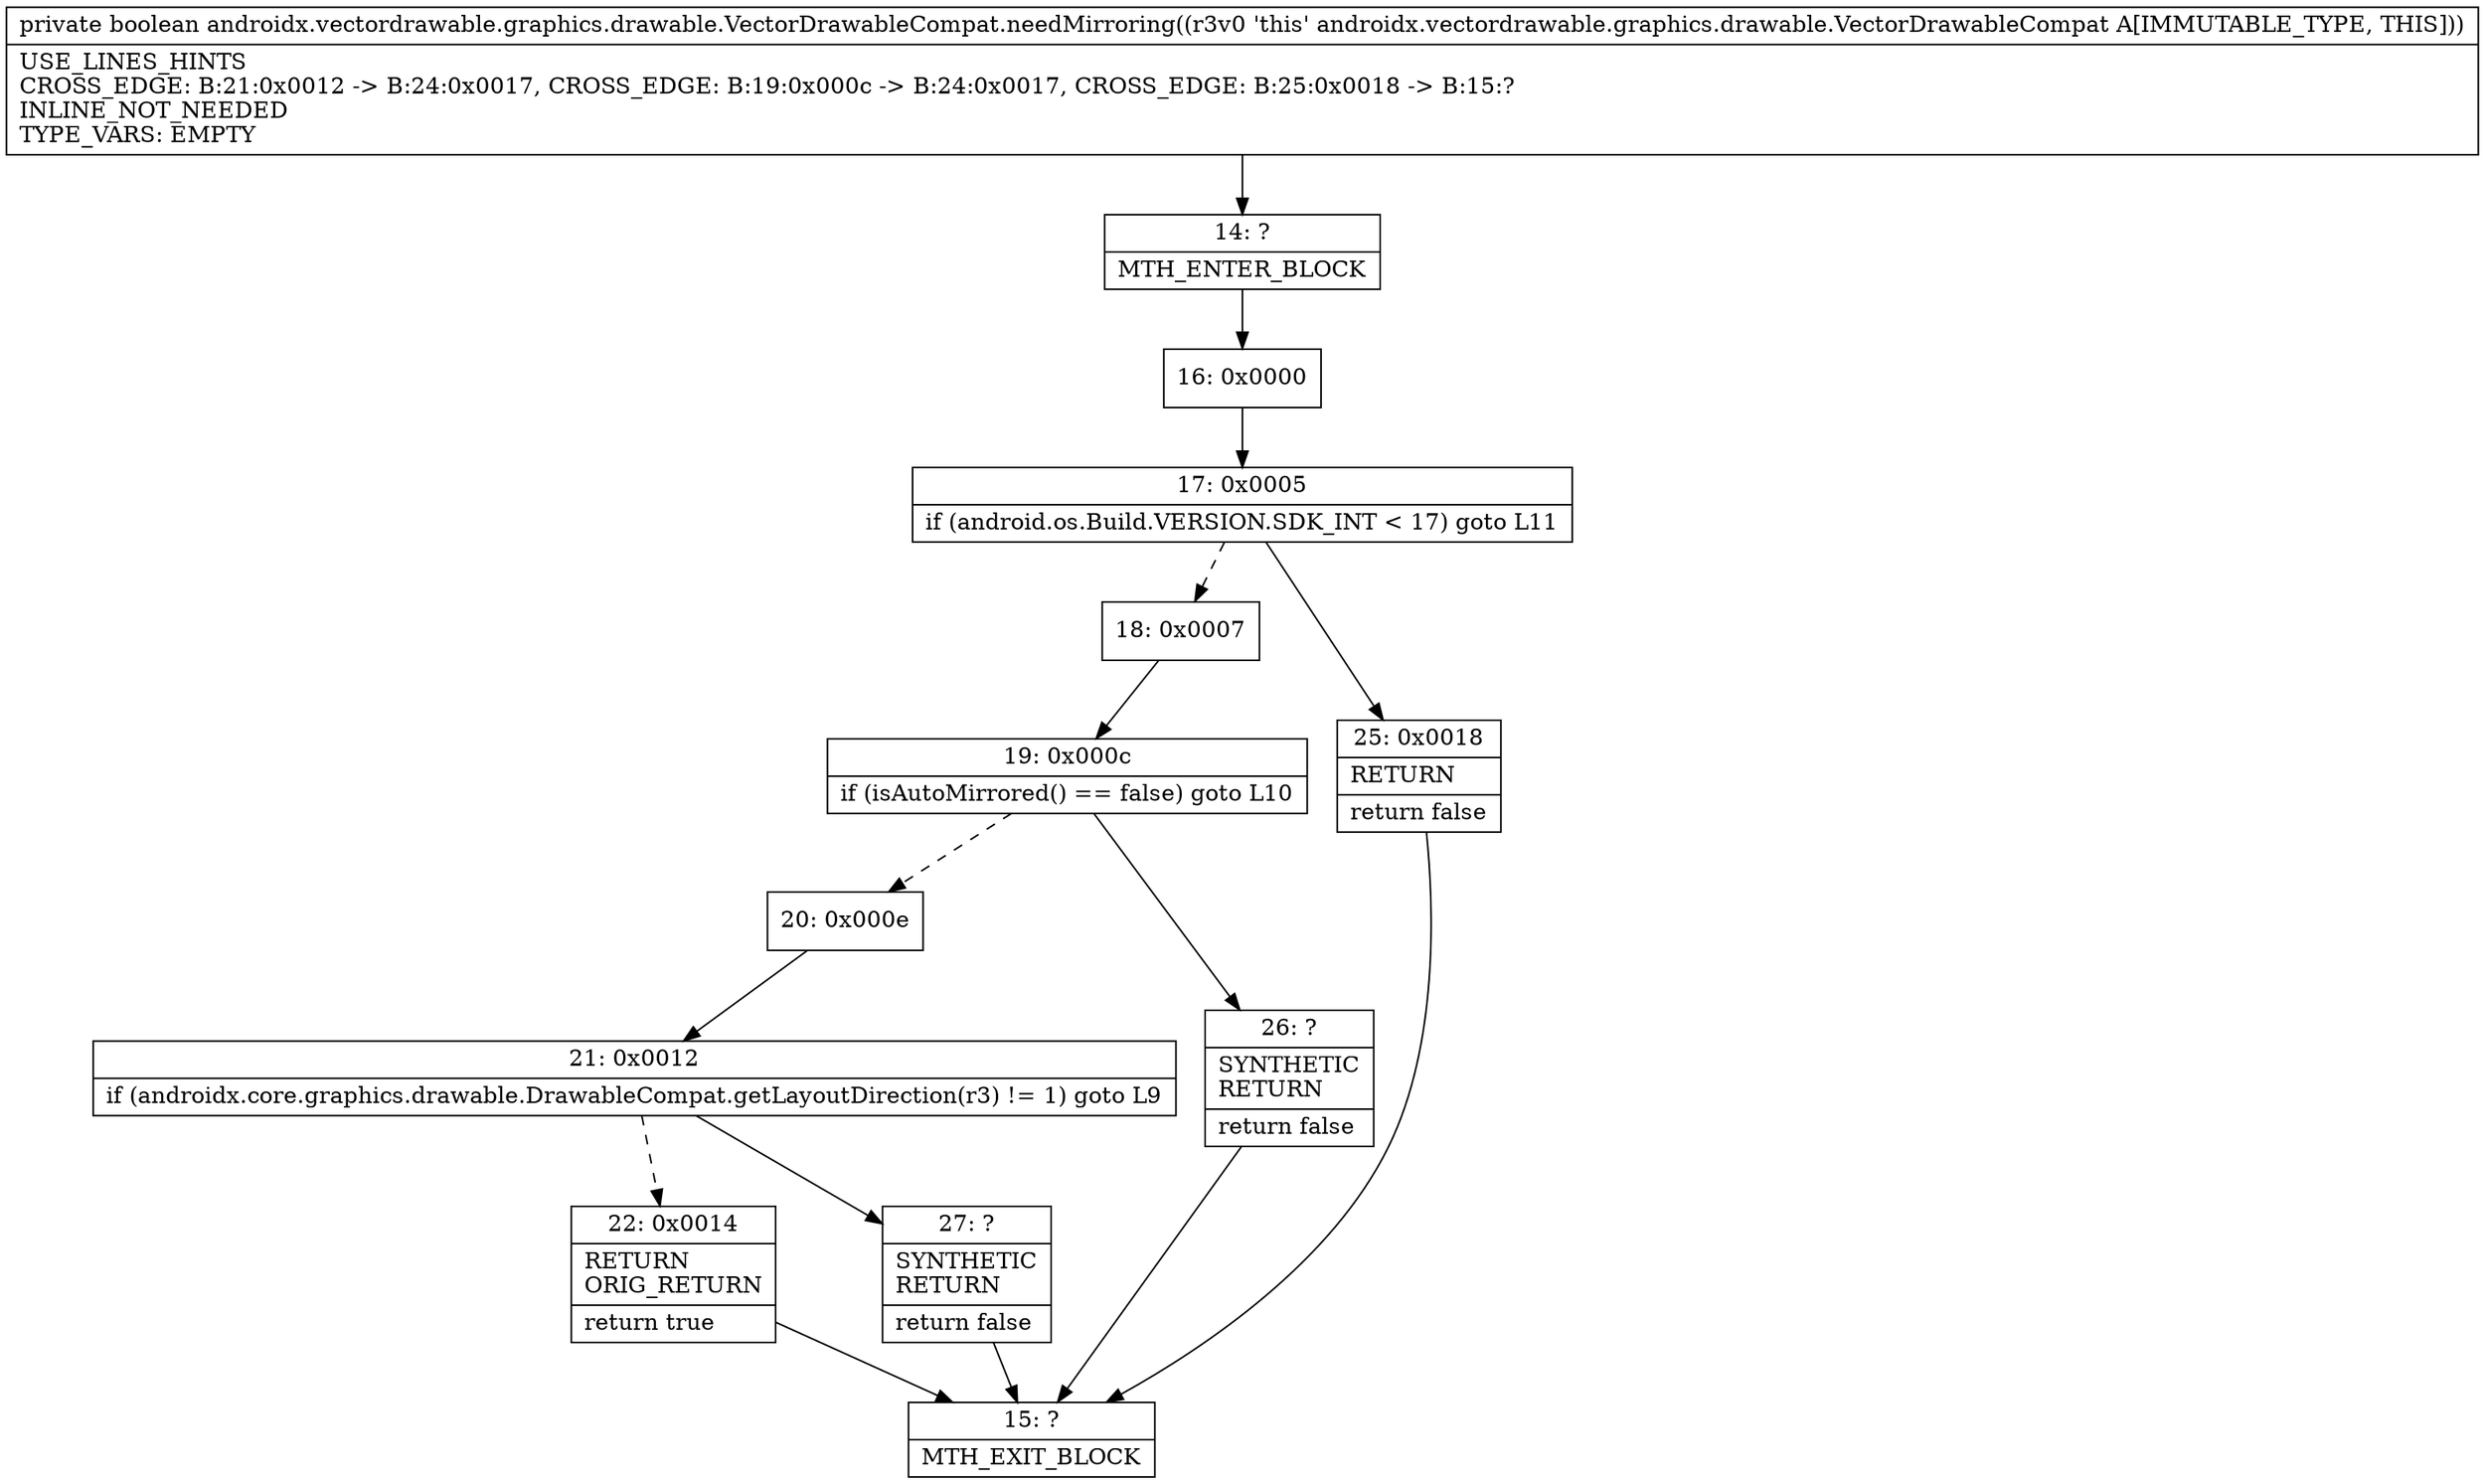 digraph "CFG forandroidx.vectordrawable.graphics.drawable.VectorDrawableCompat.needMirroring()Z" {
Node_14 [shape=record,label="{14\:\ ?|MTH_ENTER_BLOCK\l}"];
Node_16 [shape=record,label="{16\:\ 0x0000}"];
Node_17 [shape=record,label="{17\:\ 0x0005|if (android.os.Build.VERSION.SDK_INT \< 17) goto L11\l}"];
Node_18 [shape=record,label="{18\:\ 0x0007}"];
Node_19 [shape=record,label="{19\:\ 0x000c|if (isAutoMirrored() == false) goto L10\l}"];
Node_20 [shape=record,label="{20\:\ 0x000e}"];
Node_21 [shape=record,label="{21\:\ 0x0012|if (androidx.core.graphics.drawable.DrawableCompat.getLayoutDirection(r3) != 1) goto L9\l}"];
Node_22 [shape=record,label="{22\:\ 0x0014|RETURN\lORIG_RETURN\l|return true\l}"];
Node_15 [shape=record,label="{15\:\ ?|MTH_EXIT_BLOCK\l}"];
Node_27 [shape=record,label="{27\:\ ?|SYNTHETIC\lRETURN\l|return false\l}"];
Node_26 [shape=record,label="{26\:\ ?|SYNTHETIC\lRETURN\l|return false\l}"];
Node_25 [shape=record,label="{25\:\ 0x0018|RETURN\l|return false\l}"];
MethodNode[shape=record,label="{private boolean androidx.vectordrawable.graphics.drawable.VectorDrawableCompat.needMirroring((r3v0 'this' androidx.vectordrawable.graphics.drawable.VectorDrawableCompat A[IMMUTABLE_TYPE, THIS]))  | USE_LINES_HINTS\lCROSS_EDGE: B:21:0x0012 \-\> B:24:0x0017, CROSS_EDGE: B:19:0x000c \-\> B:24:0x0017, CROSS_EDGE: B:25:0x0018 \-\> B:15:?\lINLINE_NOT_NEEDED\lTYPE_VARS: EMPTY\l}"];
MethodNode -> Node_14;Node_14 -> Node_16;
Node_16 -> Node_17;
Node_17 -> Node_18[style=dashed];
Node_17 -> Node_25;
Node_18 -> Node_19;
Node_19 -> Node_20[style=dashed];
Node_19 -> Node_26;
Node_20 -> Node_21;
Node_21 -> Node_22[style=dashed];
Node_21 -> Node_27;
Node_22 -> Node_15;
Node_27 -> Node_15;
Node_26 -> Node_15;
Node_25 -> Node_15;
}

